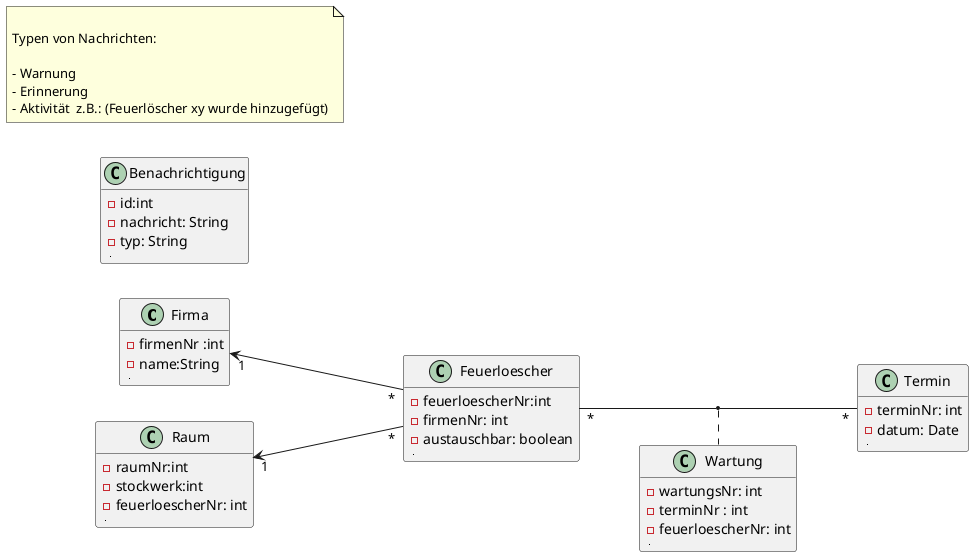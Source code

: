 @startuml
'https://plantuml.com/class-diagram
left to right direction
class Firma {
- firmenNr :int
- name:String
||
}
class Raum {
 - raumNr:int
 - stockwerk:int
 -  feuerloescherNr: int
 ||
}
class Feuerloescher {
 - feuerloescherNr:int
 - firmenNr: int
 - austauschbar: boolean
||
}
class Termin {
    - terminNr: int
    - datum: Date
||
}

class Wartung {
    - wartungsNr: int
   - terminNr : int
   - feuerloescherNr: int
   ||
}

class Benachrichtigung {
  - id:int
  - nachricht: String
  - typ: String
  ||
}

Raum "1" <-- "*" Feuerloescher

Feuerloescher "*" --  "*" Termin

(Feuerloescher,Termin) .. Wartung

Firma "1" <-- "*" Feuerloescher
note as nachricht

Typen von Nachrichten:

- Warnung
- Erinnerung
- Aktivität  z.B.: (Feuerlöscher xy wurde hinzugefügt)
end note


@enduml